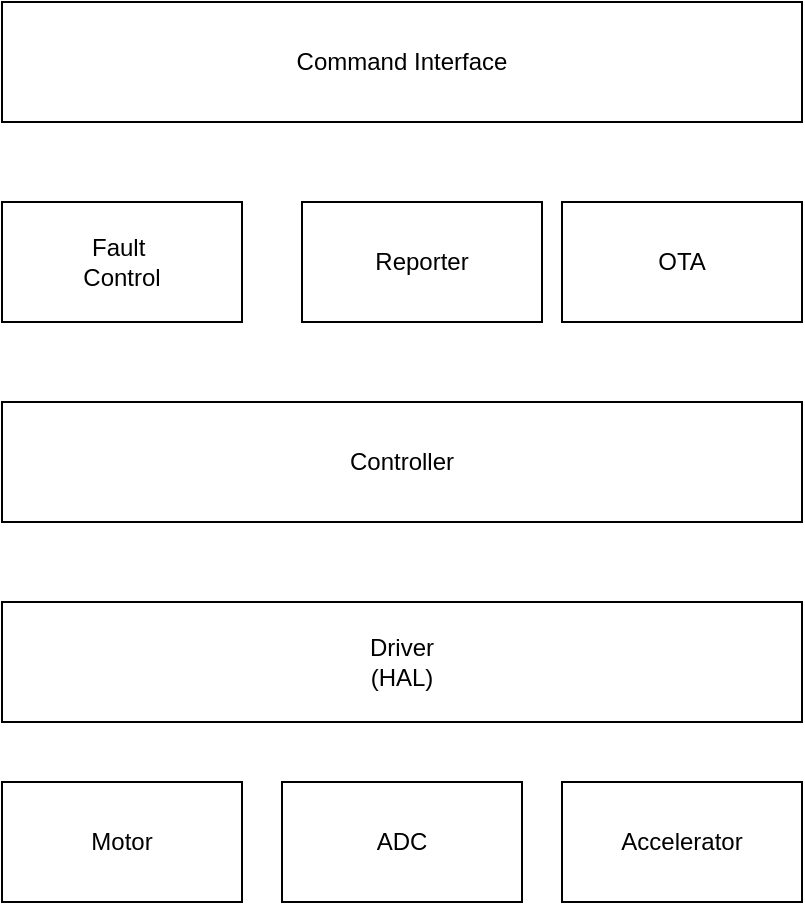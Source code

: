 <mxfile>
    <diagram id="WLLnHuvVn_JX-juUJ3k9" name="Page-1">
        <mxGraphModel dx="1697" dy="1160" grid="1" gridSize="10" guides="1" tooltips="1" connect="1" arrows="1" fold="1" page="1" pageScale="1" pageWidth="850" pageHeight="1100" math="0" shadow="0">
            <root>
                <mxCell id="0"/>
                <mxCell id="1" parent="0"/>
                <mxCell id="2" value="Command Interface&lt;br&gt;" style="rounded=0;whiteSpace=wrap;html=1;" vertex="1" parent="1">
                    <mxGeometry x="260" y="160" width="400" height="60" as="geometry"/>
                </mxCell>
                <mxCell id="3" value="Fault&amp;nbsp;&lt;br&gt;Control" style="rounded=0;whiteSpace=wrap;html=1;" vertex="1" parent="1">
                    <mxGeometry x="260" y="260" width="120" height="60" as="geometry"/>
                </mxCell>
                <mxCell id="4" value="Reporter" style="rounded=0;whiteSpace=wrap;html=1;" vertex="1" parent="1">
                    <mxGeometry x="410" y="260" width="120" height="60" as="geometry"/>
                </mxCell>
                <mxCell id="5" value="OTA" style="rounded=0;whiteSpace=wrap;html=1;" vertex="1" parent="1">
                    <mxGeometry x="540" y="260" width="120" height="60" as="geometry"/>
                </mxCell>
                <mxCell id="6" value="Controller" style="rounded=0;whiteSpace=wrap;html=1;" vertex="1" parent="1">
                    <mxGeometry x="260" y="360" width="400" height="60" as="geometry"/>
                </mxCell>
                <mxCell id="7" value="Driver&lt;br&gt;(HAL)" style="rounded=0;whiteSpace=wrap;html=1;" vertex="1" parent="1">
                    <mxGeometry x="260" y="460" width="400" height="60" as="geometry"/>
                </mxCell>
                <mxCell id="8" value="Motor" style="rounded=0;whiteSpace=wrap;html=1;" vertex="1" parent="1">
                    <mxGeometry x="260" y="550" width="120" height="60" as="geometry"/>
                </mxCell>
                <mxCell id="9" value="ADC" style="rounded=0;whiteSpace=wrap;html=1;" vertex="1" parent="1">
                    <mxGeometry x="400" y="550" width="120" height="60" as="geometry"/>
                </mxCell>
                <mxCell id="10" value="Accelerator" style="rounded=0;whiteSpace=wrap;html=1;" vertex="1" parent="1">
                    <mxGeometry x="540" y="550" width="120" height="60" as="geometry"/>
                </mxCell>
            </root>
        </mxGraphModel>
    </diagram>
</mxfile>